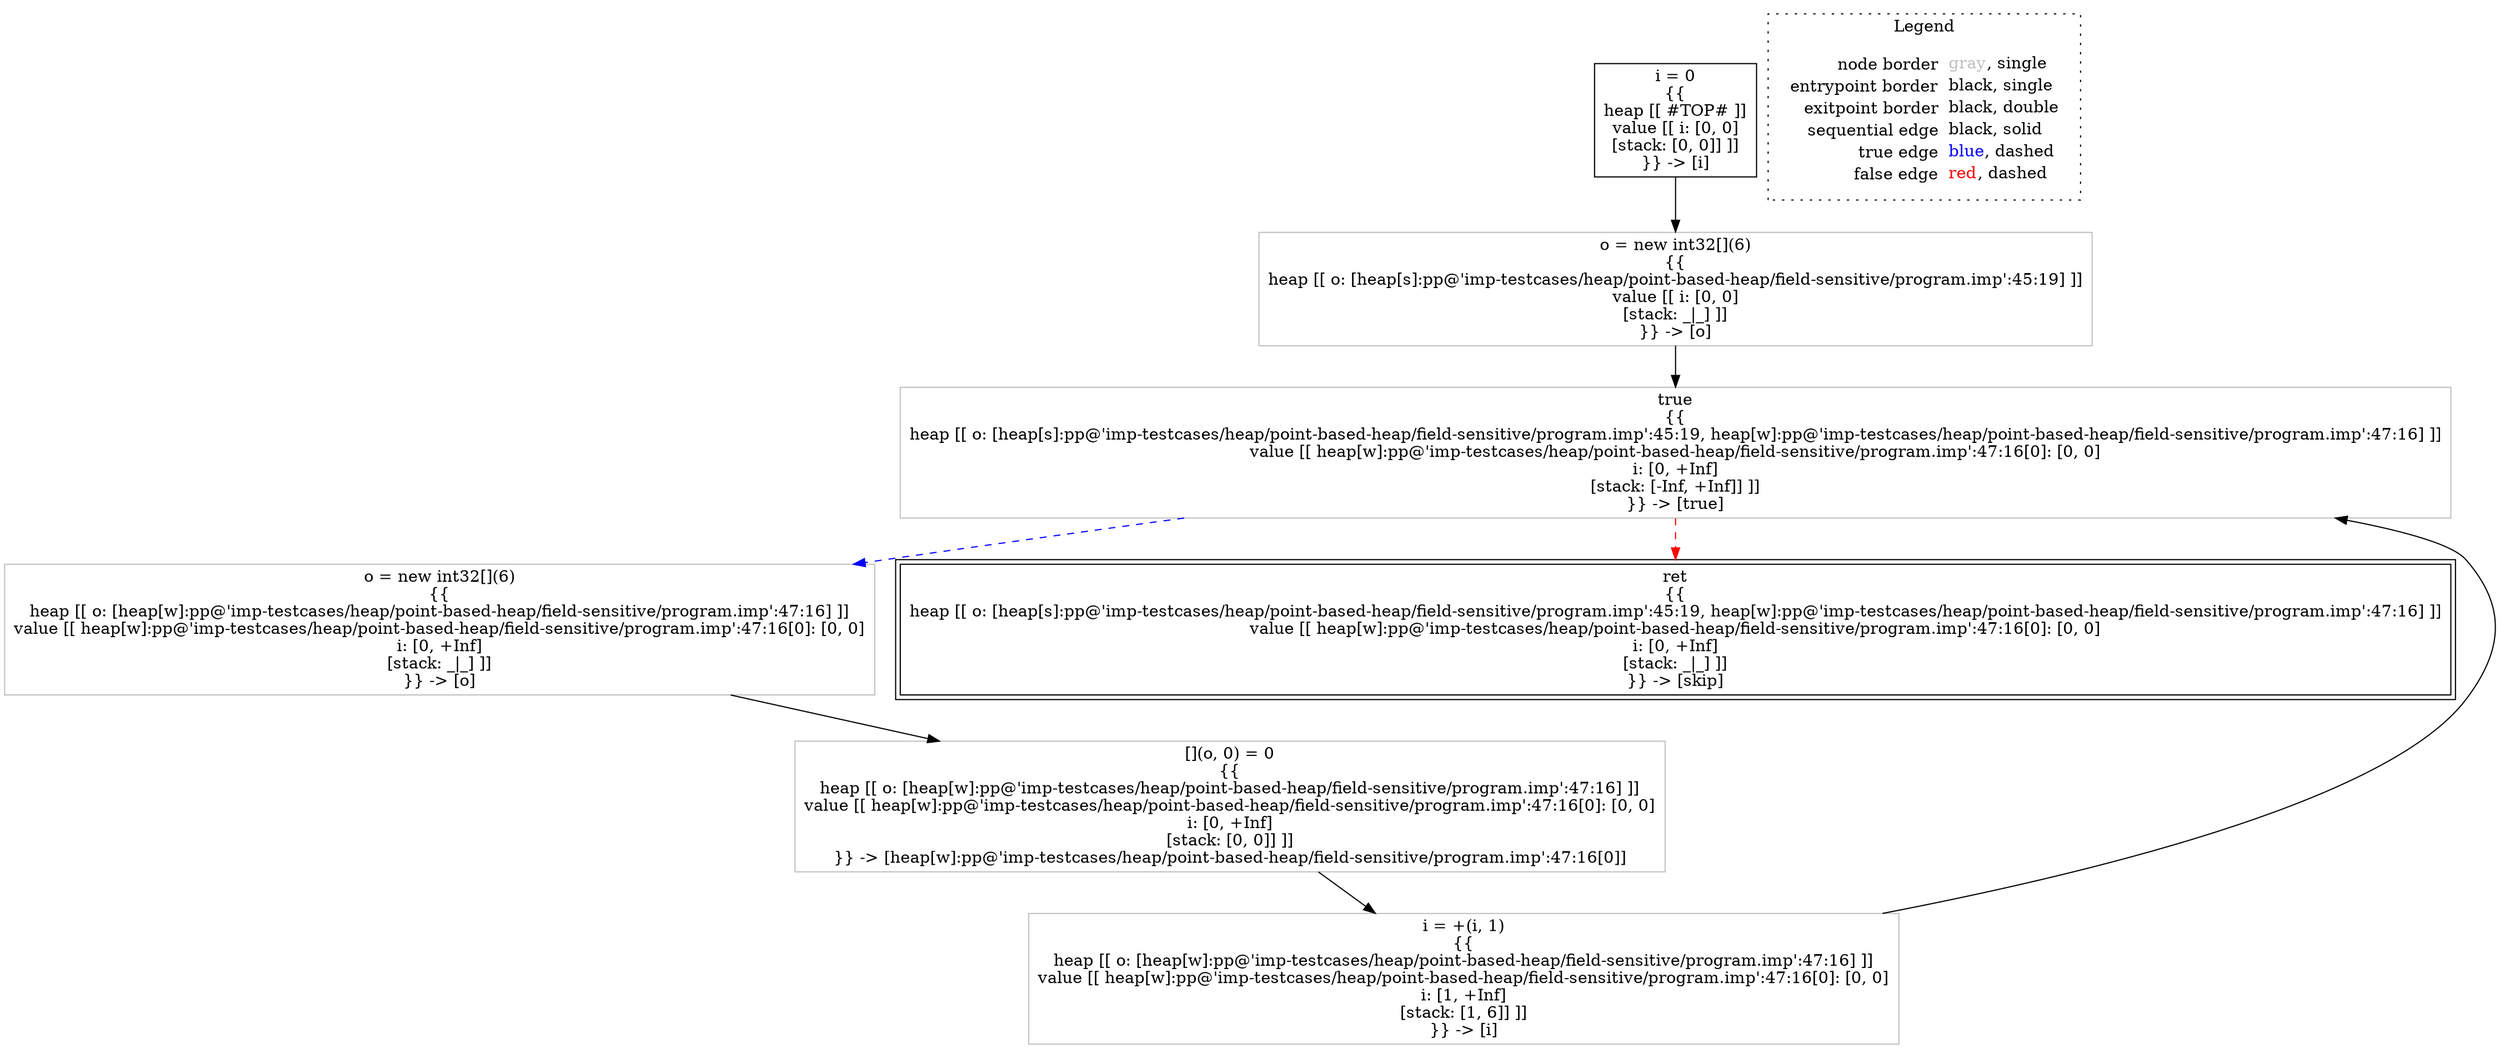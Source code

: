 digraph {
	"node0" [shape="rect",color="black",label=<i = 0<BR/>{{<BR/>heap [[ #TOP# ]]<BR/>value [[ i: [0, 0]<BR/>[stack: [0, 0]] ]]<BR/>}} -&gt; [i]>];
	"node1" [shape="rect",color="gray",label=<[](o, 0) = 0<BR/>{{<BR/>heap [[ o: [heap[w]:pp@'imp-testcases/heap/point-based-heap/field-sensitive/program.imp':47:16] ]]<BR/>value [[ heap[w]:pp@'imp-testcases/heap/point-based-heap/field-sensitive/program.imp':47:16[0]: [0, 0]<BR/>i: [0, +Inf]<BR/>[stack: [0, 0]] ]]<BR/>}} -&gt; [heap[w]:pp@'imp-testcases/heap/point-based-heap/field-sensitive/program.imp':47:16[0]]>];
	"node2" [shape="rect",color="gray",label=<o = new int32[](6)<BR/>{{<BR/>heap [[ o: [heap[s]:pp@'imp-testcases/heap/point-based-heap/field-sensitive/program.imp':45:19] ]]<BR/>value [[ i: [0, 0]<BR/>[stack: _|_] ]]<BR/>}} -&gt; [o]>];
	"node3" [shape="rect",color="gray",label=<true<BR/>{{<BR/>heap [[ o: [heap[s]:pp@'imp-testcases/heap/point-based-heap/field-sensitive/program.imp':45:19, heap[w]:pp@'imp-testcases/heap/point-based-heap/field-sensitive/program.imp':47:16] ]]<BR/>value [[ heap[w]:pp@'imp-testcases/heap/point-based-heap/field-sensitive/program.imp':47:16[0]: [0, 0]<BR/>i: [0, +Inf]<BR/>[stack: [-Inf, +Inf]] ]]<BR/>}} -&gt; [true]>];
	"node4" [shape="rect",color="gray",label=<i = +(i, 1)<BR/>{{<BR/>heap [[ o: [heap[w]:pp@'imp-testcases/heap/point-based-heap/field-sensitive/program.imp':47:16] ]]<BR/>value [[ heap[w]:pp@'imp-testcases/heap/point-based-heap/field-sensitive/program.imp':47:16[0]: [0, 0]<BR/>i: [1, +Inf]<BR/>[stack: [1, 6]] ]]<BR/>}} -&gt; [i]>];
	"node5" [shape="rect",color="gray",label=<o = new int32[](6)<BR/>{{<BR/>heap [[ o: [heap[w]:pp@'imp-testcases/heap/point-based-heap/field-sensitive/program.imp':47:16] ]]<BR/>value [[ heap[w]:pp@'imp-testcases/heap/point-based-heap/field-sensitive/program.imp':47:16[0]: [0, 0]<BR/>i: [0, +Inf]<BR/>[stack: _|_] ]]<BR/>}} -&gt; [o]>];
	"node6" [shape="rect",color="black",peripheries="2",label=<ret<BR/>{{<BR/>heap [[ o: [heap[s]:pp@'imp-testcases/heap/point-based-heap/field-sensitive/program.imp':45:19, heap[w]:pp@'imp-testcases/heap/point-based-heap/field-sensitive/program.imp':47:16] ]]<BR/>value [[ heap[w]:pp@'imp-testcases/heap/point-based-heap/field-sensitive/program.imp':47:16[0]: [0, 0]<BR/>i: [0, +Inf]<BR/>[stack: _|_] ]]<BR/>}} -&gt; [skip]>];
	"node1" -> "node4" [color="black"];
	"node2" -> "node3" [color="black"];
	"node3" -> "node5" [color="blue",style="dashed"];
	"node3" -> "node6" [color="red",style="dashed"];
	"node4" -> "node3" [color="black"];
	"node0" -> "node2" [color="black"];
	"node5" -> "node1" [color="black"];
subgraph cluster_legend {
	label="Legend";
	style=dotted;
	node [shape=plaintext];
	"legend" [label=<<table border="0" cellpadding="2" cellspacing="0" cellborder="0"><tr><td align="right">node border&nbsp;</td><td align="left"><font color="gray">gray</font>, single</td></tr><tr><td align="right">entrypoint border&nbsp;</td><td align="left"><font color="black">black</font>, single</td></tr><tr><td align="right">exitpoint border&nbsp;</td><td align="left"><font color="black">black</font>, double</td></tr><tr><td align="right">sequential edge&nbsp;</td><td align="left"><font color="black">black</font>, solid</td></tr><tr><td align="right">true edge&nbsp;</td><td align="left"><font color="blue">blue</font>, dashed</td></tr><tr><td align="right">false edge&nbsp;</td><td align="left"><font color="red">red</font>, dashed</td></tr></table>>];
}

}

